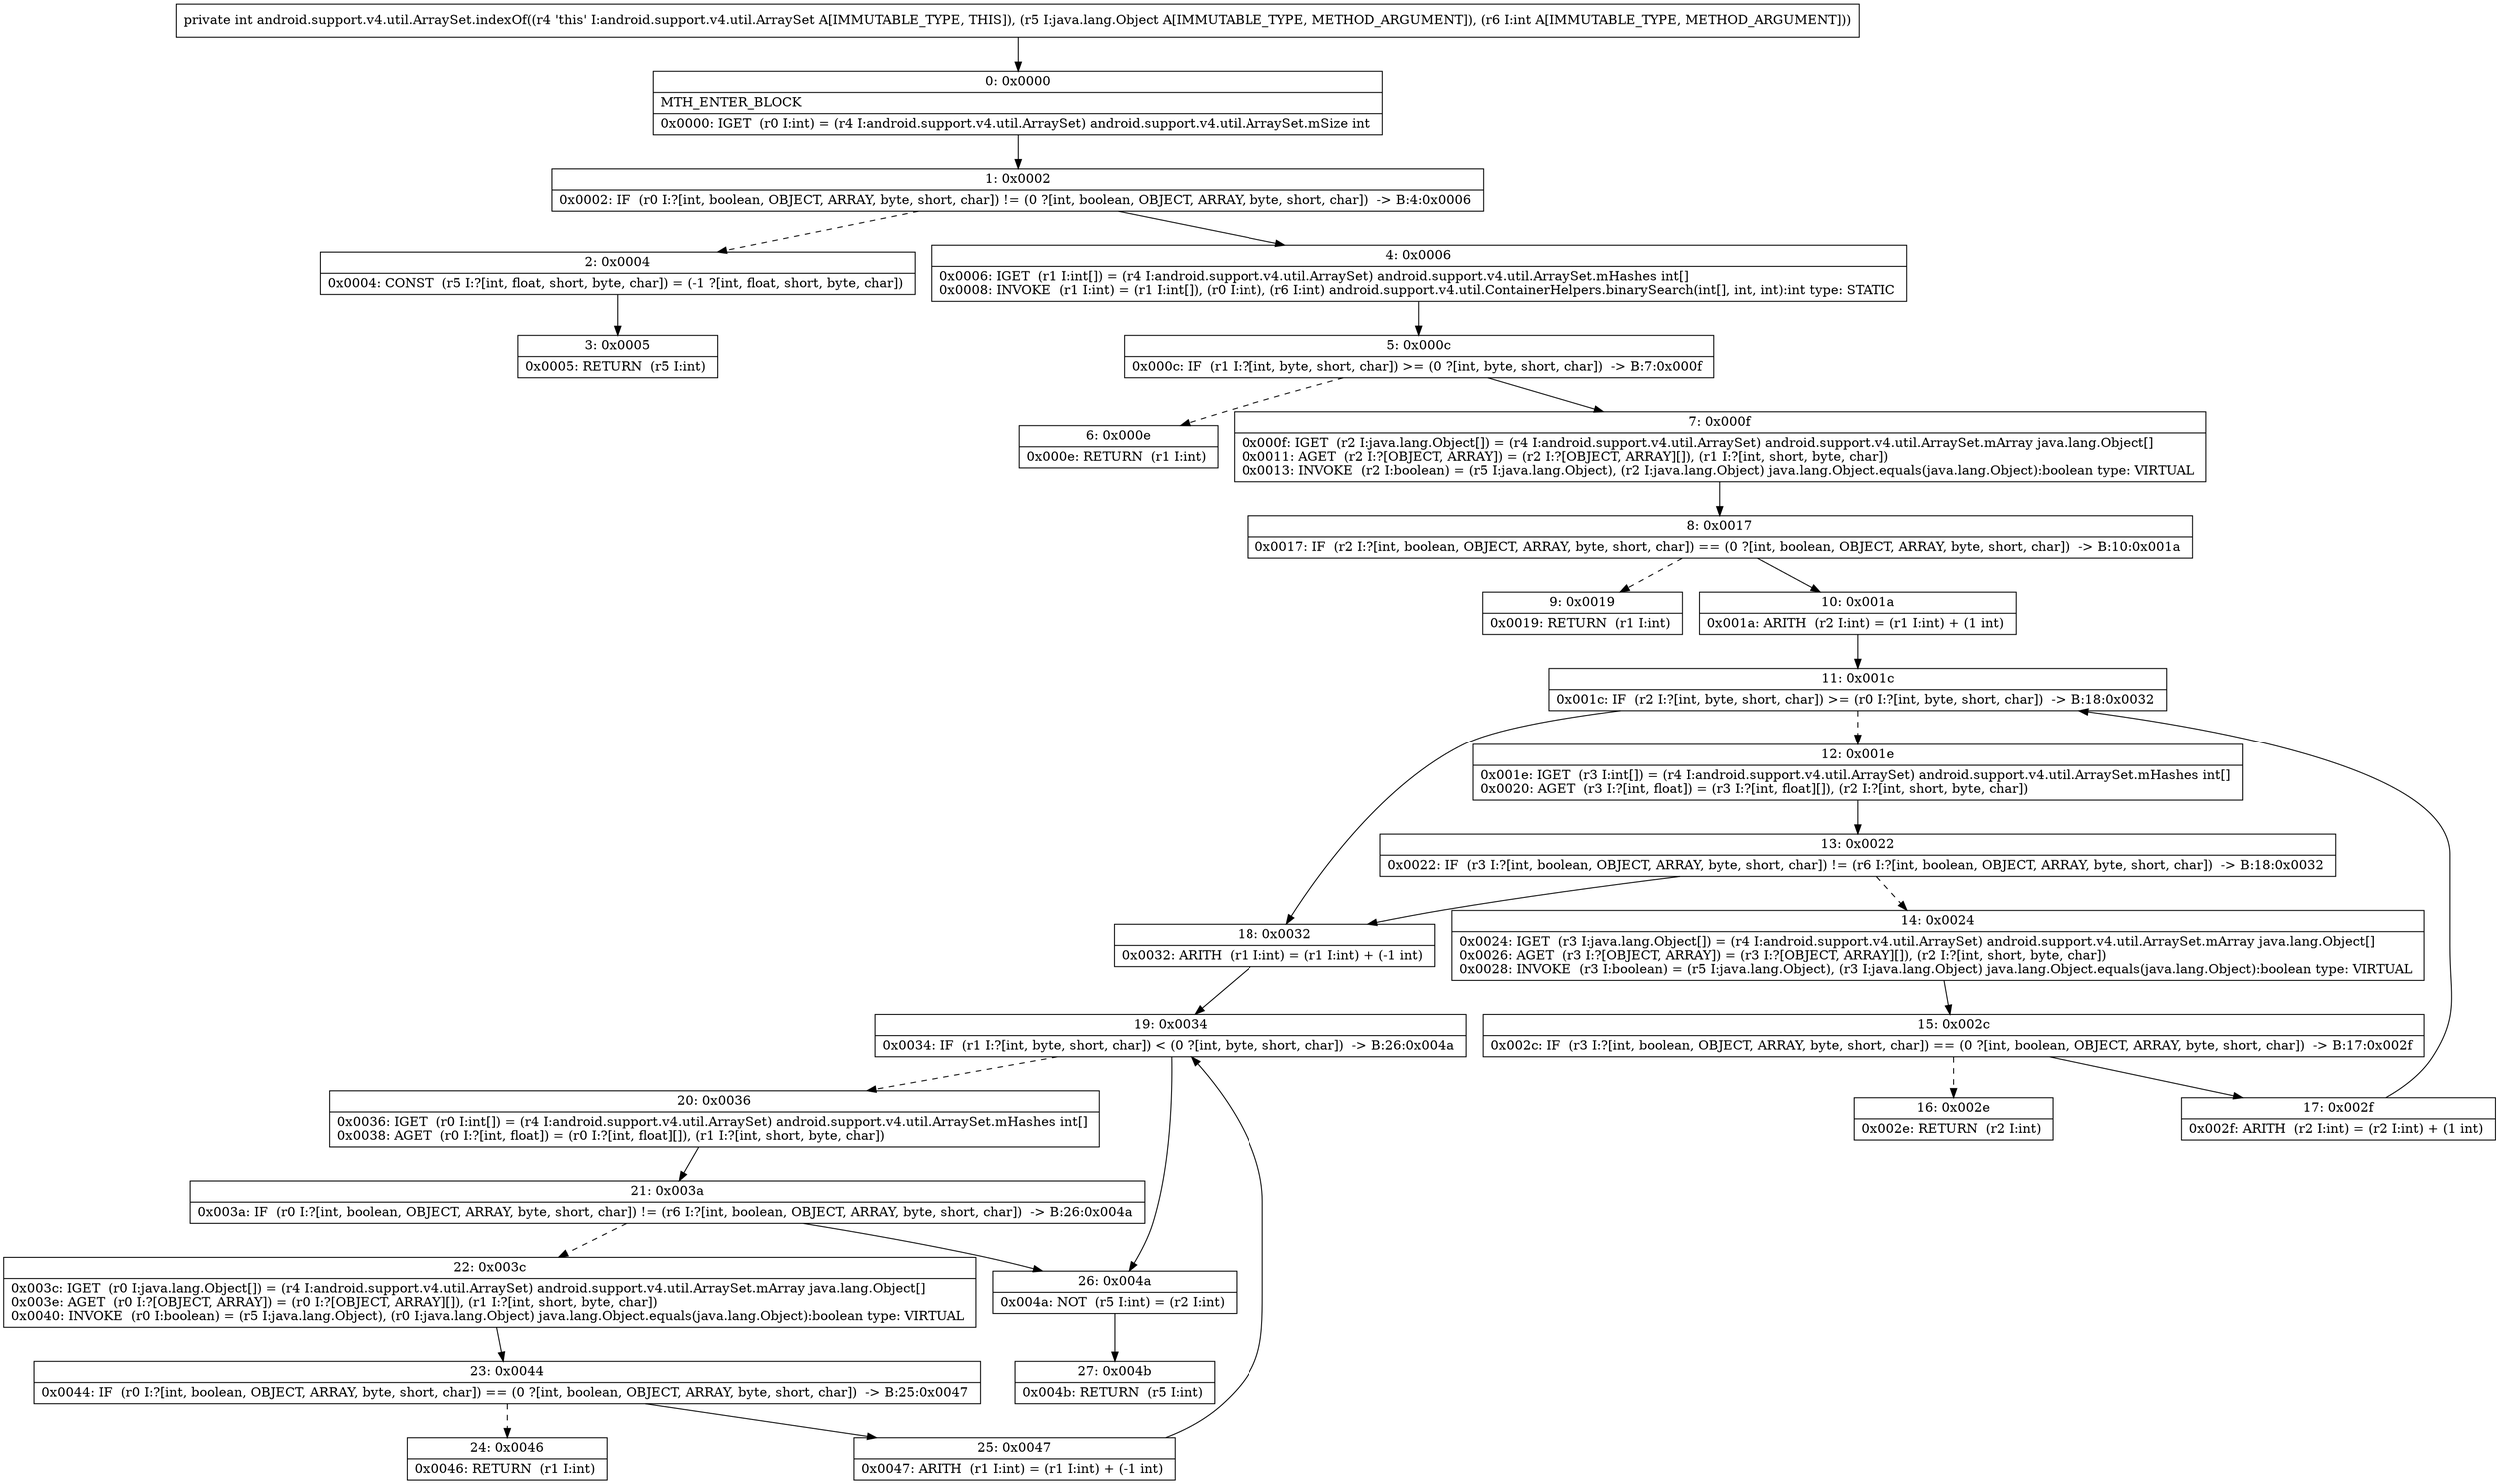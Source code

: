 digraph "CFG forandroid.support.v4.util.ArraySet.indexOf(Ljava\/lang\/Object;I)I" {
Node_0 [shape=record,label="{0\:\ 0x0000|MTH_ENTER_BLOCK\l|0x0000: IGET  (r0 I:int) = (r4 I:android.support.v4.util.ArraySet) android.support.v4.util.ArraySet.mSize int \l}"];
Node_1 [shape=record,label="{1\:\ 0x0002|0x0002: IF  (r0 I:?[int, boolean, OBJECT, ARRAY, byte, short, char]) != (0 ?[int, boolean, OBJECT, ARRAY, byte, short, char])  \-\> B:4:0x0006 \l}"];
Node_2 [shape=record,label="{2\:\ 0x0004|0x0004: CONST  (r5 I:?[int, float, short, byte, char]) = (\-1 ?[int, float, short, byte, char]) \l}"];
Node_3 [shape=record,label="{3\:\ 0x0005|0x0005: RETURN  (r5 I:int) \l}"];
Node_4 [shape=record,label="{4\:\ 0x0006|0x0006: IGET  (r1 I:int[]) = (r4 I:android.support.v4.util.ArraySet) android.support.v4.util.ArraySet.mHashes int[] \l0x0008: INVOKE  (r1 I:int) = (r1 I:int[]), (r0 I:int), (r6 I:int) android.support.v4.util.ContainerHelpers.binarySearch(int[], int, int):int type: STATIC \l}"];
Node_5 [shape=record,label="{5\:\ 0x000c|0x000c: IF  (r1 I:?[int, byte, short, char]) \>= (0 ?[int, byte, short, char])  \-\> B:7:0x000f \l}"];
Node_6 [shape=record,label="{6\:\ 0x000e|0x000e: RETURN  (r1 I:int) \l}"];
Node_7 [shape=record,label="{7\:\ 0x000f|0x000f: IGET  (r2 I:java.lang.Object[]) = (r4 I:android.support.v4.util.ArraySet) android.support.v4.util.ArraySet.mArray java.lang.Object[] \l0x0011: AGET  (r2 I:?[OBJECT, ARRAY]) = (r2 I:?[OBJECT, ARRAY][]), (r1 I:?[int, short, byte, char]) \l0x0013: INVOKE  (r2 I:boolean) = (r5 I:java.lang.Object), (r2 I:java.lang.Object) java.lang.Object.equals(java.lang.Object):boolean type: VIRTUAL \l}"];
Node_8 [shape=record,label="{8\:\ 0x0017|0x0017: IF  (r2 I:?[int, boolean, OBJECT, ARRAY, byte, short, char]) == (0 ?[int, boolean, OBJECT, ARRAY, byte, short, char])  \-\> B:10:0x001a \l}"];
Node_9 [shape=record,label="{9\:\ 0x0019|0x0019: RETURN  (r1 I:int) \l}"];
Node_10 [shape=record,label="{10\:\ 0x001a|0x001a: ARITH  (r2 I:int) = (r1 I:int) + (1 int) \l}"];
Node_11 [shape=record,label="{11\:\ 0x001c|0x001c: IF  (r2 I:?[int, byte, short, char]) \>= (r0 I:?[int, byte, short, char])  \-\> B:18:0x0032 \l}"];
Node_12 [shape=record,label="{12\:\ 0x001e|0x001e: IGET  (r3 I:int[]) = (r4 I:android.support.v4.util.ArraySet) android.support.v4.util.ArraySet.mHashes int[] \l0x0020: AGET  (r3 I:?[int, float]) = (r3 I:?[int, float][]), (r2 I:?[int, short, byte, char]) \l}"];
Node_13 [shape=record,label="{13\:\ 0x0022|0x0022: IF  (r3 I:?[int, boolean, OBJECT, ARRAY, byte, short, char]) != (r6 I:?[int, boolean, OBJECT, ARRAY, byte, short, char])  \-\> B:18:0x0032 \l}"];
Node_14 [shape=record,label="{14\:\ 0x0024|0x0024: IGET  (r3 I:java.lang.Object[]) = (r4 I:android.support.v4.util.ArraySet) android.support.v4.util.ArraySet.mArray java.lang.Object[] \l0x0026: AGET  (r3 I:?[OBJECT, ARRAY]) = (r3 I:?[OBJECT, ARRAY][]), (r2 I:?[int, short, byte, char]) \l0x0028: INVOKE  (r3 I:boolean) = (r5 I:java.lang.Object), (r3 I:java.lang.Object) java.lang.Object.equals(java.lang.Object):boolean type: VIRTUAL \l}"];
Node_15 [shape=record,label="{15\:\ 0x002c|0x002c: IF  (r3 I:?[int, boolean, OBJECT, ARRAY, byte, short, char]) == (0 ?[int, boolean, OBJECT, ARRAY, byte, short, char])  \-\> B:17:0x002f \l}"];
Node_16 [shape=record,label="{16\:\ 0x002e|0x002e: RETURN  (r2 I:int) \l}"];
Node_17 [shape=record,label="{17\:\ 0x002f|0x002f: ARITH  (r2 I:int) = (r2 I:int) + (1 int) \l}"];
Node_18 [shape=record,label="{18\:\ 0x0032|0x0032: ARITH  (r1 I:int) = (r1 I:int) + (\-1 int) \l}"];
Node_19 [shape=record,label="{19\:\ 0x0034|0x0034: IF  (r1 I:?[int, byte, short, char]) \< (0 ?[int, byte, short, char])  \-\> B:26:0x004a \l}"];
Node_20 [shape=record,label="{20\:\ 0x0036|0x0036: IGET  (r0 I:int[]) = (r4 I:android.support.v4.util.ArraySet) android.support.v4.util.ArraySet.mHashes int[] \l0x0038: AGET  (r0 I:?[int, float]) = (r0 I:?[int, float][]), (r1 I:?[int, short, byte, char]) \l}"];
Node_21 [shape=record,label="{21\:\ 0x003a|0x003a: IF  (r0 I:?[int, boolean, OBJECT, ARRAY, byte, short, char]) != (r6 I:?[int, boolean, OBJECT, ARRAY, byte, short, char])  \-\> B:26:0x004a \l}"];
Node_22 [shape=record,label="{22\:\ 0x003c|0x003c: IGET  (r0 I:java.lang.Object[]) = (r4 I:android.support.v4.util.ArraySet) android.support.v4.util.ArraySet.mArray java.lang.Object[] \l0x003e: AGET  (r0 I:?[OBJECT, ARRAY]) = (r0 I:?[OBJECT, ARRAY][]), (r1 I:?[int, short, byte, char]) \l0x0040: INVOKE  (r0 I:boolean) = (r5 I:java.lang.Object), (r0 I:java.lang.Object) java.lang.Object.equals(java.lang.Object):boolean type: VIRTUAL \l}"];
Node_23 [shape=record,label="{23\:\ 0x0044|0x0044: IF  (r0 I:?[int, boolean, OBJECT, ARRAY, byte, short, char]) == (0 ?[int, boolean, OBJECT, ARRAY, byte, short, char])  \-\> B:25:0x0047 \l}"];
Node_24 [shape=record,label="{24\:\ 0x0046|0x0046: RETURN  (r1 I:int) \l}"];
Node_25 [shape=record,label="{25\:\ 0x0047|0x0047: ARITH  (r1 I:int) = (r1 I:int) + (\-1 int) \l}"];
Node_26 [shape=record,label="{26\:\ 0x004a|0x004a: NOT  (r5 I:int) = (r2 I:int) \l}"];
Node_27 [shape=record,label="{27\:\ 0x004b|0x004b: RETURN  (r5 I:int) \l}"];
MethodNode[shape=record,label="{private int android.support.v4.util.ArraySet.indexOf((r4 'this' I:android.support.v4.util.ArraySet A[IMMUTABLE_TYPE, THIS]), (r5 I:java.lang.Object A[IMMUTABLE_TYPE, METHOD_ARGUMENT]), (r6 I:int A[IMMUTABLE_TYPE, METHOD_ARGUMENT])) }"];
MethodNode -> Node_0;
Node_0 -> Node_1;
Node_1 -> Node_2[style=dashed];
Node_1 -> Node_4;
Node_2 -> Node_3;
Node_4 -> Node_5;
Node_5 -> Node_6[style=dashed];
Node_5 -> Node_7;
Node_7 -> Node_8;
Node_8 -> Node_9[style=dashed];
Node_8 -> Node_10;
Node_10 -> Node_11;
Node_11 -> Node_12[style=dashed];
Node_11 -> Node_18;
Node_12 -> Node_13;
Node_13 -> Node_14[style=dashed];
Node_13 -> Node_18;
Node_14 -> Node_15;
Node_15 -> Node_16[style=dashed];
Node_15 -> Node_17;
Node_17 -> Node_11;
Node_18 -> Node_19;
Node_19 -> Node_20[style=dashed];
Node_19 -> Node_26;
Node_20 -> Node_21;
Node_21 -> Node_22[style=dashed];
Node_21 -> Node_26;
Node_22 -> Node_23;
Node_23 -> Node_24[style=dashed];
Node_23 -> Node_25;
Node_25 -> Node_19;
Node_26 -> Node_27;
}

